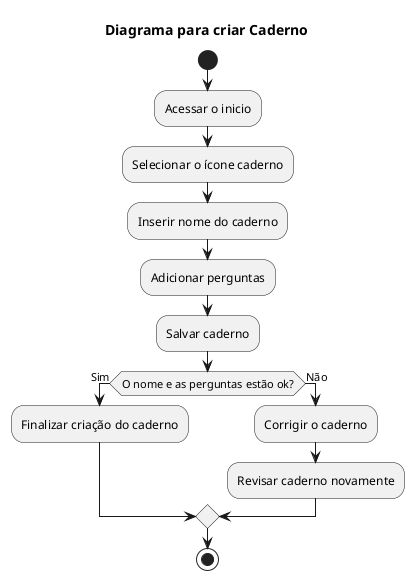 @startuml
!define RECTANGLE class
!define SQUARE class
!define FOLDER class

title Diagrama para criar Caderno

start

:Acessar o inicio;
:Selecionar o ícone caderno;
:Inserir nome do caderno;
:Adicionar perguntas;
:Salvar caderno;
    


if (O nome e as perguntas estão ok?) then (Sim)
    :Finalizar criação do caderno;
else (Não)
    :Corrigir o caderno;
    :Revisar caderno novamente;
endif

stop
@enduml
